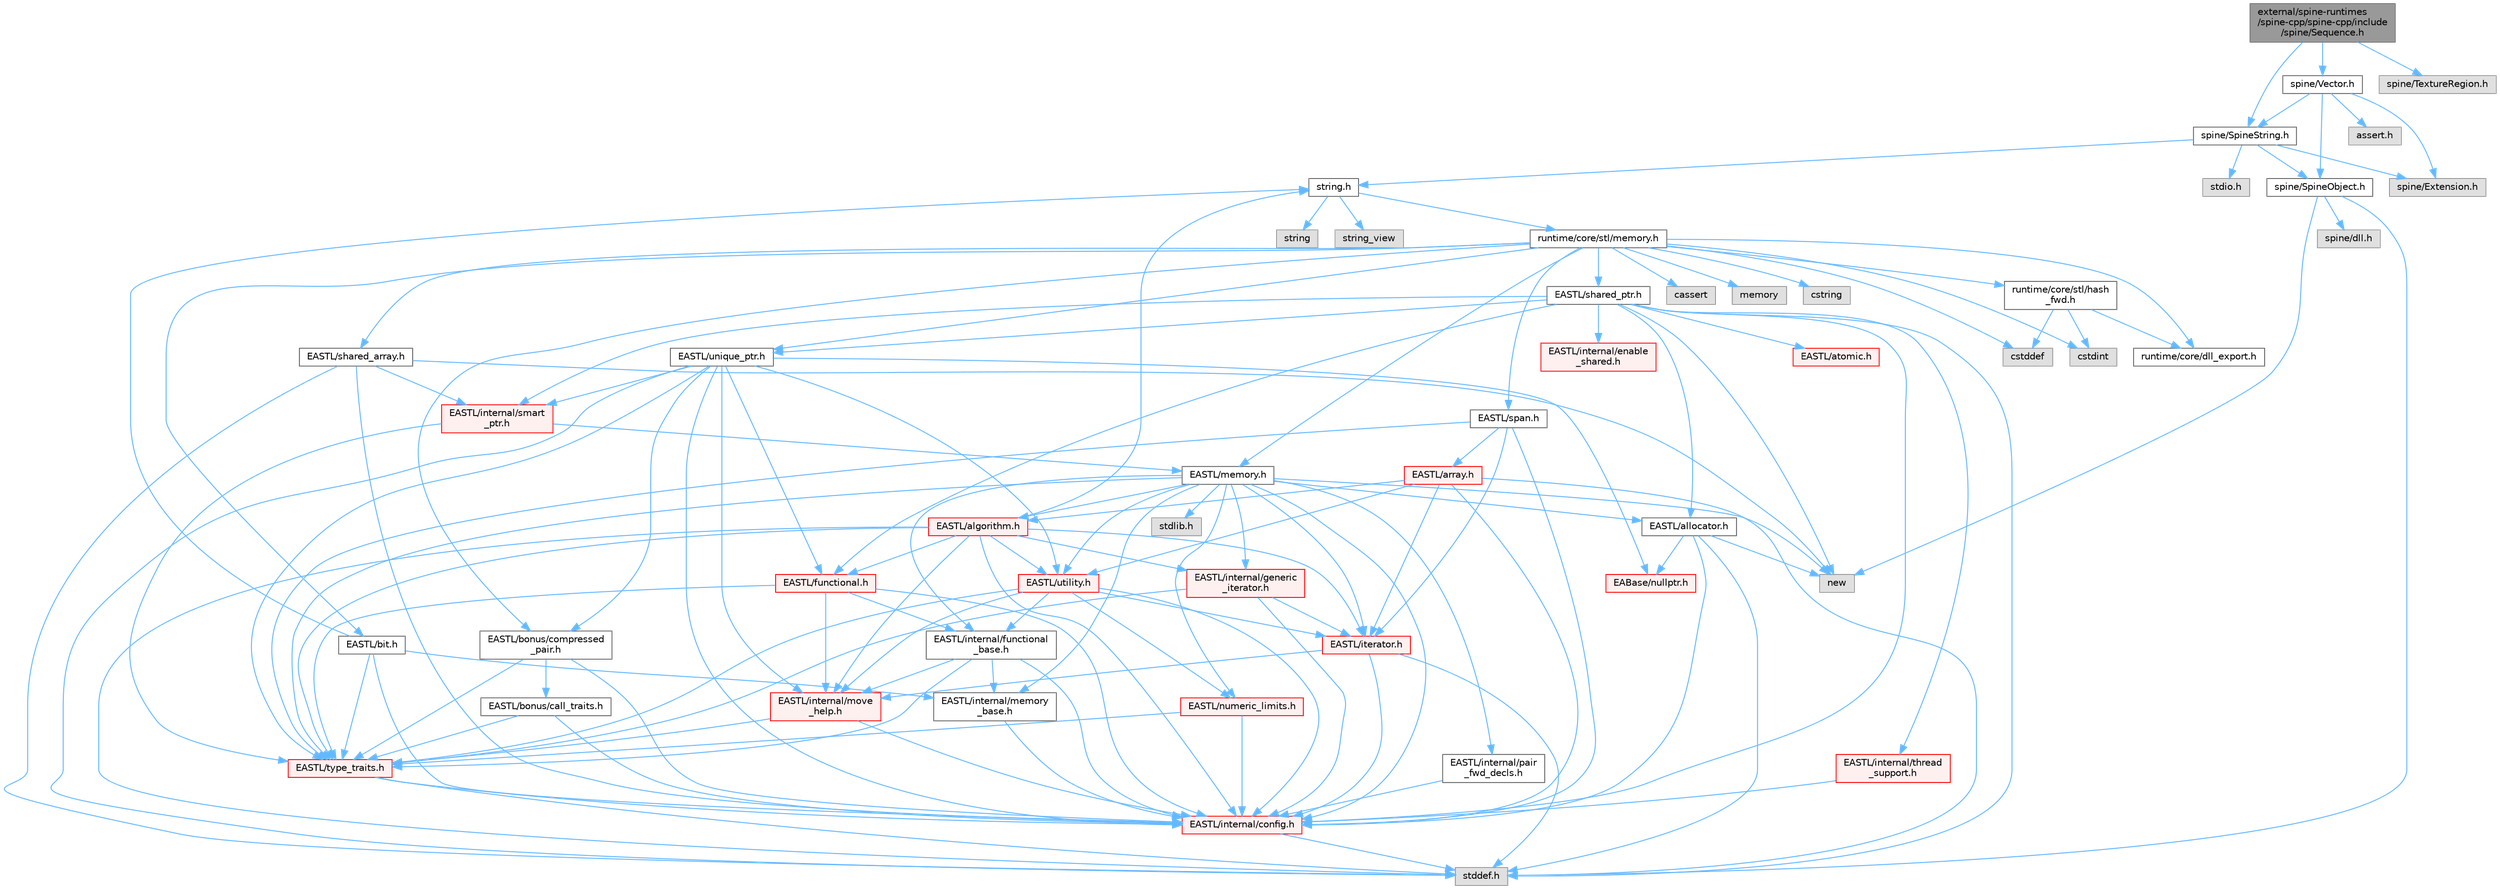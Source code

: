 digraph "external/spine-runtimes/spine-cpp/spine-cpp/include/spine/Sequence.h"
{
 // LATEX_PDF_SIZE
  bgcolor="transparent";
  edge [fontname=Helvetica,fontsize=10,labelfontname=Helvetica,labelfontsize=10];
  node [fontname=Helvetica,fontsize=10,shape=box,height=0.2,width=0.4];
  Node1 [id="Node000001",label="external/spine-runtimes\l/spine-cpp/spine-cpp/include\l/spine/Sequence.h",height=0.2,width=0.4,color="gray40", fillcolor="grey60", style="filled", fontcolor="black",tooltip=" "];
  Node1 -> Node2 [id="edge134_Node000001_Node000002",color="steelblue1",style="solid",tooltip=" "];
  Node2 [id="Node000002",label="spine/Vector.h",height=0.2,width=0.4,color="grey40", fillcolor="white", style="filled",URL="$external_2spine-runtimes_2spine-cpp_2spine-cpp_2include_2spine_2vector_8h.html",tooltip=" "];
  Node2 -> Node3 [id="edge135_Node000002_Node000003",color="steelblue1",style="solid",tooltip=" "];
  Node3 [id="Node000003",label="spine/Extension.h",height=0.2,width=0.4,color="grey60", fillcolor="#E0E0E0", style="filled",tooltip=" "];
  Node2 -> Node4 [id="edge136_Node000002_Node000004",color="steelblue1",style="solid",tooltip=" "];
  Node4 [id="Node000004",label="spine/SpineObject.h",height=0.2,width=0.4,color="grey40", fillcolor="white", style="filled",URL="$_spine_object_8h.html",tooltip=" "];
  Node4 -> Node5 [id="edge137_Node000004_Node000005",color="steelblue1",style="solid",tooltip=" "];
  Node5 [id="Node000005",label="new",height=0.2,width=0.4,color="grey60", fillcolor="#E0E0E0", style="filled",tooltip=" "];
  Node4 -> Node6 [id="edge138_Node000004_Node000006",color="steelblue1",style="solid",tooltip=" "];
  Node6 [id="Node000006",label="stddef.h",height=0.2,width=0.4,color="grey60", fillcolor="#E0E0E0", style="filled",tooltip=" "];
  Node4 -> Node7 [id="edge139_Node000004_Node000007",color="steelblue1",style="solid",tooltip=" "];
  Node7 [id="Node000007",label="spine/dll.h",height=0.2,width=0.4,color="grey60", fillcolor="#E0E0E0", style="filled",tooltip=" "];
  Node2 -> Node8 [id="edge140_Node000002_Node000008",color="steelblue1",style="solid",tooltip=" "];
  Node8 [id="Node000008",label="spine/SpineString.h",height=0.2,width=0.4,color="grey40", fillcolor="white", style="filled",URL="$_spine_string_8h.html",tooltip=" "];
  Node8 -> Node4 [id="edge141_Node000008_Node000004",color="steelblue1",style="solid",tooltip=" "];
  Node8 -> Node3 [id="edge142_Node000008_Node000003",color="steelblue1",style="solid",tooltip=" "];
  Node8 -> Node9 [id="edge143_Node000008_Node000009",color="steelblue1",style="solid",tooltip=" "];
  Node9 [id="Node000009",label="string.h",height=0.2,width=0.4,color="grey40", fillcolor="white", style="filled",URL="$string_8h.html",tooltip=" "];
  Node9 -> Node10 [id="edge144_Node000009_Node000010",color="steelblue1",style="solid",tooltip=" "];
  Node10 [id="Node000010",label="string",height=0.2,width=0.4,color="grey60", fillcolor="#E0E0E0", style="filled",tooltip=" "];
  Node9 -> Node11 [id="edge145_Node000009_Node000011",color="steelblue1",style="solid",tooltip=" "];
  Node11 [id="Node000011",label="string_view",height=0.2,width=0.4,color="grey60", fillcolor="#E0E0E0", style="filled",tooltip=" "];
  Node9 -> Node12 [id="edge146_Node000009_Node000012",color="steelblue1",style="solid",tooltip=" "];
  Node12 [id="Node000012",label="runtime/core/stl/memory.h",height=0.2,width=0.4,color="grey40", fillcolor="white", style="filled",URL="$runtime_2core_2stl_2memory_8h.html",tooltip=" "];
  Node12 -> Node13 [id="edge147_Node000012_Node000013",color="steelblue1",style="solid",tooltip=" "];
  Node13 [id="Node000013",label="cstddef",height=0.2,width=0.4,color="grey60", fillcolor="#E0E0E0", style="filled",tooltip=" "];
  Node12 -> Node14 [id="edge148_Node000012_Node000014",color="steelblue1",style="solid",tooltip=" "];
  Node14 [id="Node000014",label="cstdint",height=0.2,width=0.4,color="grey60", fillcolor="#E0E0E0", style="filled",tooltip=" "];
  Node12 -> Node15 [id="edge149_Node000012_Node000015",color="steelblue1",style="solid",tooltip=" "];
  Node15 [id="Node000015",label="cassert",height=0.2,width=0.4,color="grey60", fillcolor="#E0E0E0", style="filled",tooltip=" "];
  Node12 -> Node16 [id="edge150_Node000012_Node000016",color="steelblue1",style="solid",tooltip=" "];
  Node16 [id="Node000016",label="memory",height=0.2,width=0.4,color="grey60", fillcolor="#E0E0E0", style="filled",tooltip=" "];
  Node12 -> Node17 [id="edge151_Node000012_Node000017",color="steelblue1",style="solid",tooltip=" "];
  Node17 [id="Node000017",label="cstring",height=0.2,width=0.4,color="grey60", fillcolor="#E0E0E0", style="filled",tooltip=" "];
  Node12 -> Node18 [id="edge152_Node000012_Node000018",color="steelblue1",style="solid",tooltip=" "];
  Node18 [id="Node000018",label="EASTL/bit.h",height=0.2,width=0.4,color="grey40", fillcolor="white", style="filled",URL="$bit_8h.html",tooltip=" "];
  Node18 -> Node19 [id="edge153_Node000018_Node000019",color="steelblue1",style="solid",tooltip=" "];
  Node19 [id="Node000019",label="EASTL/internal/config.h",height=0.2,width=0.4,color="red", fillcolor="#FFF0F0", style="filled",URL="$runtime_2_e_a_s_t_l_2include_2_e_a_s_t_l_2internal_2config_8h.html",tooltip=" "];
  Node19 -> Node6 [id="edge154_Node000019_Node000006",color="steelblue1",style="solid",tooltip=" "];
  Node18 -> Node27 [id="edge155_Node000018_Node000027",color="steelblue1",style="solid",tooltip=" "];
  Node27 [id="Node000027",label="EASTL/internal/memory\l_base.h",height=0.2,width=0.4,color="grey40", fillcolor="white", style="filled",URL="$memory__base_8h.html",tooltip=" "];
  Node27 -> Node19 [id="edge156_Node000027_Node000019",color="steelblue1",style="solid",tooltip=" "];
  Node18 -> Node28 [id="edge157_Node000018_Node000028",color="steelblue1",style="solid",tooltip=" "];
  Node28 [id="Node000028",label="EASTL/type_traits.h",height=0.2,width=0.4,color="red", fillcolor="#FFF0F0", style="filled",URL="$_e_a_s_t_l_2include_2_e_a_s_t_l_2type__traits_8h.html",tooltip=" "];
  Node28 -> Node19 [id="edge158_Node000028_Node000019",color="steelblue1",style="solid",tooltip=" "];
  Node28 -> Node6 [id="edge159_Node000028_Node000006",color="steelblue1",style="solid",tooltip=" "];
  Node18 -> Node9 [id="edge160_Node000018_Node000009",color="steelblue1",style="solid",tooltip=" "];
  Node12 -> Node38 [id="edge161_Node000012_Node000038",color="steelblue1",style="solid",tooltip=" "];
  Node38 [id="Node000038",label="EASTL/memory.h",height=0.2,width=0.4,color="grey40", fillcolor="white", style="filled",URL="$runtime_2_e_a_s_t_l_2include_2_e_a_s_t_l_2memory_8h.html",tooltip=" "];
  Node38 -> Node19 [id="edge162_Node000038_Node000019",color="steelblue1",style="solid",tooltip=" "];
  Node38 -> Node27 [id="edge163_Node000038_Node000027",color="steelblue1",style="solid",tooltip=" "];
  Node38 -> Node39 [id="edge164_Node000038_Node000039",color="steelblue1",style="solid",tooltip=" "];
  Node39 [id="Node000039",label="EASTL/internal/generic\l_iterator.h",height=0.2,width=0.4,color="red", fillcolor="#FFF0F0", style="filled",URL="$generic__iterator_8h.html",tooltip=" "];
  Node39 -> Node19 [id="edge165_Node000039_Node000019",color="steelblue1",style="solid",tooltip=" "];
  Node39 -> Node40 [id="edge166_Node000039_Node000040",color="steelblue1",style="solid",tooltip=" "];
  Node40 [id="Node000040",label="EASTL/iterator.h",height=0.2,width=0.4,color="red", fillcolor="#FFF0F0", style="filled",URL="$_e_a_s_t_l_2include_2_e_a_s_t_l_2iterator_8h.html",tooltip=" "];
  Node40 -> Node19 [id="edge167_Node000040_Node000019",color="steelblue1",style="solid",tooltip=" "];
  Node40 -> Node41 [id="edge168_Node000040_Node000041",color="steelblue1",style="solid",tooltip=" "];
  Node41 [id="Node000041",label="EASTL/internal/move\l_help.h",height=0.2,width=0.4,color="red", fillcolor="#FFF0F0", style="filled",URL="$move__help_8h.html",tooltip=" "];
  Node41 -> Node19 [id="edge169_Node000041_Node000019",color="steelblue1",style="solid",tooltip=" "];
  Node41 -> Node28 [id="edge170_Node000041_Node000028",color="steelblue1",style="solid",tooltip=" "];
  Node40 -> Node6 [id="edge171_Node000040_Node000006",color="steelblue1",style="solid",tooltip=" "];
  Node39 -> Node28 [id="edge172_Node000039_Node000028",color="steelblue1",style="solid",tooltip=" "];
  Node38 -> Node43 [id="edge173_Node000038_Node000043",color="steelblue1",style="solid",tooltip=" "];
  Node43 [id="Node000043",label="EASTL/internal/pair\l_fwd_decls.h",height=0.2,width=0.4,color="grey40", fillcolor="white", style="filled",URL="$pair__fwd__decls_8h.html",tooltip=" "];
  Node43 -> Node19 [id="edge174_Node000043_Node000019",color="steelblue1",style="solid",tooltip=" "];
  Node38 -> Node44 [id="edge175_Node000038_Node000044",color="steelblue1",style="solid",tooltip=" "];
  Node44 [id="Node000044",label="EASTL/internal/functional\l_base.h",height=0.2,width=0.4,color="grey40", fillcolor="white", style="filled",URL="$functional__base_8h.html",tooltip=" "];
  Node44 -> Node19 [id="edge176_Node000044_Node000019",color="steelblue1",style="solid",tooltip=" "];
  Node44 -> Node27 [id="edge177_Node000044_Node000027",color="steelblue1",style="solid",tooltip=" "];
  Node44 -> Node41 [id="edge178_Node000044_Node000041",color="steelblue1",style="solid",tooltip=" "];
  Node44 -> Node28 [id="edge179_Node000044_Node000028",color="steelblue1",style="solid",tooltip=" "];
  Node38 -> Node45 [id="edge180_Node000038_Node000045",color="steelblue1",style="solid",tooltip=" "];
  Node45 [id="Node000045",label="EASTL/algorithm.h",height=0.2,width=0.4,color="red", fillcolor="#FFF0F0", style="filled",URL="$_e_a_s_t_l_2include_2_e_a_s_t_l_2algorithm_8h.html",tooltip=" "];
  Node45 -> Node19 [id="edge181_Node000045_Node000019",color="steelblue1",style="solid",tooltip=" "];
  Node45 -> Node28 [id="edge182_Node000045_Node000028",color="steelblue1",style="solid",tooltip=" "];
  Node45 -> Node41 [id="edge183_Node000045_Node000041",color="steelblue1",style="solid",tooltip=" "];
  Node45 -> Node40 [id="edge184_Node000045_Node000040",color="steelblue1",style="solid",tooltip=" "];
  Node45 -> Node48 [id="edge185_Node000045_Node000048",color="steelblue1",style="solid",tooltip=" "];
  Node48 [id="Node000048",label="EASTL/functional.h",height=0.2,width=0.4,color="red", fillcolor="#FFF0F0", style="filled",URL="$_e_a_s_t_l_2include_2_e_a_s_t_l_2functional_8h.html",tooltip=" "];
  Node48 -> Node19 [id="edge186_Node000048_Node000019",color="steelblue1",style="solid",tooltip=" "];
  Node48 -> Node41 [id="edge187_Node000048_Node000041",color="steelblue1",style="solid",tooltip=" "];
  Node48 -> Node28 [id="edge188_Node000048_Node000028",color="steelblue1",style="solid",tooltip=" "];
  Node48 -> Node44 [id="edge189_Node000048_Node000044",color="steelblue1",style="solid",tooltip=" "];
  Node45 -> Node54 [id="edge190_Node000045_Node000054",color="steelblue1",style="solid",tooltip=" "];
  Node54 [id="Node000054",label="EASTL/utility.h",height=0.2,width=0.4,color="red", fillcolor="#FFF0F0", style="filled",URL="$runtime_2_e_a_s_t_l_2include_2_e_a_s_t_l_2utility_8h.html",tooltip=" "];
  Node54 -> Node19 [id="edge191_Node000054_Node000019",color="steelblue1",style="solid",tooltip=" "];
  Node54 -> Node28 [id="edge192_Node000054_Node000028",color="steelblue1",style="solid",tooltip=" "];
  Node54 -> Node40 [id="edge193_Node000054_Node000040",color="steelblue1",style="solid",tooltip=" "];
  Node54 -> Node55 [id="edge194_Node000054_Node000055",color="steelblue1",style="solid",tooltip=" "];
  Node55 [id="Node000055",label="EASTL/numeric_limits.h",height=0.2,width=0.4,color="red", fillcolor="#FFF0F0", style="filled",URL="$numeric__limits_8h.html",tooltip=" "];
  Node55 -> Node19 [id="edge195_Node000055_Node000019",color="steelblue1",style="solid",tooltip=" "];
  Node55 -> Node28 [id="edge196_Node000055_Node000028",color="steelblue1",style="solid",tooltip=" "];
  Node54 -> Node44 [id="edge197_Node000054_Node000044",color="steelblue1",style="solid",tooltip=" "];
  Node54 -> Node41 [id="edge198_Node000054_Node000041",color="steelblue1",style="solid",tooltip=" "];
  Node45 -> Node39 [id="edge199_Node000045_Node000039",color="steelblue1",style="solid",tooltip=" "];
  Node45 -> Node6 [id="edge200_Node000045_Node000006",color="steelblue1",style="solid",tooltip=" "];
  Node45 -> Node9 [id="edge201_Node000045_Node000009",color="steelblue1",style="solid",tooltip=" "];
  Node38 -> Node28 [id="edge202_Node000038_Node000028",color="steelblue1",style="solid",tooltip=" "];
  Node38 -> Node52 [id="edge203_Node000038_Node000052",color="steelblue1",style="solid",tooltip=" "];
  Node52 [id="Node000052",label="EASTL/allocator.h",height=0.2,width=0.4,color="grey40", fillcolor="white", style="filled",URL="$runtime_2_e_a_s_t_l_2include_2_e_a_s_t_l_2allocator_8h.html",tooltip=" "];
  Node52 -> Node19 [id="edge204_Node000052_Node000019",color="steelblue1",style="solid",tooltip=" "];
  Node52 -> Node30 [id="edge205_Node000052_Node000030",color="steelblue1",style="solid",tooltip=" "];
  Node30 [id="Node000030",label="EABase/nullptr.h",height=0.2,width=0.4,color="red", fillcolor="#FFF0F0", style="filled",URL="$nullptr_8h.html",tooltip=" "];
  Node52 -> Node6 [id="edge206_Node000052_Node000006",color="steelblue1",style="solid",tooltip=" "];
  Node52 -> Node5 [id="edge207_Node000052_Node000005",color="steelblue1",style="solid",tooltip=" "];
  Node38 -> Node40 [id="edge208_Node000038_Node000040",color="steelblue1",style="solid",tooltip=" "];
  Node38 -> Node54 [id="edge209_Node000038_Node000054",color="steelblue1",style="solid",tooltip=" "];
  Node38 -> Node55 [id="edge210_Node000038_Node000055",color="steelblue1",style="solid",tooltip=" "];
  Node38 -> Node64 [id="edge211_Node000038_Node000064",color="steelblue1",style="solid",tooltip=" "];
  Node64 [id="Node000064",label="stdlib.h",height=0.2,width=0.4,color="grey60", fillcolor="#E0E0E0", style="filled",tooltip=" "];
  Node38 -> Node5 [id="edge212_Node000038_Node000005",color="steelblue1",style="solid",tooltip=" "];
  Node12 -> Node65 [id="edge213_Node000012_Node000065",color="steelblue1",style="solid",tooltip=" "];
  Node65 [id="Node000065",label="EASTL/shared_array.h",height=0.2,width=0.4,color="grey40", fillcolor="white", style="filled",URL="$shared__array_8h.html",tooltip=" "];
  Node65 -> Node19 [id="edge214_Node000065_Node000019",color="steelblue1",style="solid",tooltip=" "];
  Node65 -> Node66 [id="edge215_Node000065_Node000066",color="steelblue1",style="solid",tooltip=" "];
  Node66 [id="Node000066",label="EASTL/internal/smart\l_ptr.h",height=0.2,width=0.4,color="red", fillcolor="#FFF0F0", style="filled",URL="$smart__ptr_8h.html",tooltip=" "];
  Node66 -> Node38 [id="edge216_Node000066_Node000038",color="steelblue1",style="solid",tooltip=" "];
  Node66 -> Node28 [id="edge217_Node000066_Node000028",color="steelblue1",style="solid",tooltip=" "];
  Node65 -> Node5 [id="edge218_Node000065_Node000005",color="steelblue1",style="solid",tooltip=" "];
  Node65 -> Node6 [id="edge219_Node000065_Node000006",color="steelblue1",style="solid",tooltip=" "];
  Node12 -> Node68 [id="edge220_Node000012_Node000068",color="steelblue1",style="solid",tooltip=" "];
  Node68 [id="Node000068",label="EASTL/unique_ptr.h",height=0.2,width=0.4,color="grey40", fillcolor="white", style="filled",URL="$unique__ptr_8h.html",tooltip=" "];
  Node68 -> Node30 [id="edge221_Node000068_Node000030",color="steelblue1",style="solid",tooltip=" "];
  Node68 -> Node69 [id="edge222_Node000068_Node000069",color="steelblue1",style="solid",tooltip=" "];
  Node69 [id="Node000069",label="EASTL/bonus/compressed\l_pair.h",height=0.2,width=0.4,color="grey40", fillcolor="white", style="filled",URL="$compressed__pair_8h.html",tooltip=" "];
  Node69 -> Node19 [id="edge223_Node000069_Node000019",color="steelblue1",style="solid",tooltip=" "];
  Node69 -> Node28 [id="edge224_Node000069_Node000028",color="steelblue1",style="solid",tooltip=" "];
  Node69 -> Node70 [id="edge225_Node000069_Node000070",color="steelblue1",style="solid",tooltip=" "];
  Node70 [id="Node000070",label="EASTL/bonus/call_traits.h",height=0.2,width=0.4,color="grey40", fillcolor="white", style="filled",URL="$call__traits_8h.html",tooltip=" "];
  Node70 -> Node19 [id="edge226_Node000070_Node000019",color="steelblue1",style="solid",tooltip=" "];
  Node70 -> Node28 [id="edge227_Node000070_Node000028",color="steelblue1",style="solid",tooltip=" "];
  Node68 -> Node48 [id="edge228_Node000068_Node000048",color="steelblue1",style="solid",tooltip=" "];
  Node68 -> Node19 [id="edge229_Node000068_Node000019",color="steelblue1",style="solid",tooltip=" "];
  Node68 -> Node41 [id="edge230_Node000068_Node000041",color="steelblue1",style="solid",tooltip=" "];
  Node68 -> Node66 [id="edge231_Node000068_Node000066",color="steelblue1",style="solid",tooltip=" "];
  Node68 -> Node28 [id="edge232_Node000068_Node000028",color="steelblue1",style="solid",tooltip=" "];
  Node68 -> Node54 [id="edge233_Node000068_Node000054",color="steelblue1",style="solid",tooltip=" "];
  Node68 -> Node6 [id="edge234_Node000068_Node000006",color="steelblue1",style="solid",tooltip=" "];
  Node12 -> Node71 [id="edge235_Node000012_Node000071",color="steelblue1",style="solid",tooltip=" "];
  Node71 [id="Node000071",label="EASTL/shared_ptr.h",height=0.2,width=0.4,color="grey40", fillcolor="white", style="filled",URL="$shared__ptr_8h.html",tooltip=" "];
  Node71 -> Node19 [id="edge236_Node000071_Node000019",color="steelblue1",style="solid",tooltip=" "];
  Node71 -> Node66 [id="edge237_Node000071_Node000066",color="steelblue1",style="solid",tooltip=" "];
  Node71 -> Node72 [id="edge238_Node000071_Node000072",color="steelblue1",style="solid",tooltip=" "];
  Node72 [id="Node000072",label="EASTL/internal/thread\l_support.h",height=0.2,width=0.4,color="red", fillcolor="#FFF0F0", style="filled",URL="$thread__support_8h.html",tooltip=" "];
  Node72 -> Node19 [id="edge239_Node000072_Node000019",color="steelblue1",style="solid",tooltip=" "];
  Node71 -> Node68 [id="edge240_Node000071_Node000068",color="steelblue1",style="solid",tooltip=" "];
  Node71 -> Node48 [id="edge241_Node000071_Node000048",color="steelblue1",style="solid",tooltip=" "];
  Node71 -> Node52 [id="edge242_Node000071_Node000052",color="steelblue1",style="solid",tooltip=" "];
  Node71 -> Node73 [id="edge243_Node000071_Node000073",color="steelblue1",style="solid",tooltip=" "];
  Node73 [id="Node000073",label="EASTL/atomic.h",height=0.2,width=0.4,color="red", fillcolor="#FFF0F0", style="filled",URL="$runtime_2_e_a_s_t_l_2include_2_e_a_s_t_l_2atomic_8h.html",tooltip=" "];
  Node71 -> Node5 [id="edge244_Node000071_Node000005",color="steelblue1",style="solid",tooltip=" "];
  Node71 -> Node6 [id="edge245_Node000071_Node000006",color="steelblue1",style="solid",tooltip=" "];
  Node71 -> Node150 [id="edge246_Node000071_Node000150",color="steelblue1",style="solid",tooltip=" "];
  Node150 [id="Node000150",label="EASTL/internal/enable\l_shared.h",height=0.2,width=0.4,color="red", fillcolor="#FFF0F0", style="filled",URL="$enable__shared_8h.html",tooltip=" "];
  Node12 -> Node151 [id="edge247_Node000012_Node000151",color="steelblue1",style="solid",tooltip=" "];
  Node151 [id="Node000151",label="EASTL/span.h",height=0.2,width=0.4,color="grey40", fillcolor="white", style="filled",URL="$span_8h.html",tooltip=" "];
  Node151 -> Node19 [id="edge248_Node000151_Node000019",color="steelblue1",style="solid",tooltip=" "];
  Node151 -> Node28 [id="edge249_Node000151_Node000028",color="steelblue1",style="solid",tooltip=" "];
  Node151 -> Node40 [id="edge250_Node000151_Node000040",color="steelblue1",style="solid",tooltip=" "];
  Node151 -> Node152 [id="edge251_Node000151_Node000152",color="steelblue1",style="solid",tooltip=" "];
  Node152 [id="Node000152",label="EASTL/array.h",height=0.2,width=0.4,color="red", fillcolor="#FFF0F0", style="filled",URL="$runtime_2_e_a_s_t_l_2include_2_e_a_s_t_l_2array_8h.html",tooltip=" "];
  Node152 -> Node19 [id="edge252_Node000152_Node000019",color="steelblue1",style="solid",tooltip=" "];
  Node152 -> Node40 [id="edge253_Node000152_Node000040",color="steelblue1",style="solid",tooltip=" "];
  Node152 -> Node45 [id="edge254_Node000152_Node000045",color="steelblue1",style="solid",tooltip=" "];
  Node152 -> Node54 [id="edge255_Node000152_Node000054",color="steelblue1",style="solid",tooltip=" "];
  Node152 -> Node6 [id="edge256_Node000152_Node000006",color="steelblue1",style="solid",tooltip=" "];
  Node12 -> Node69 [id="edge257_Node000012_Node000069",color="steelblue1",style="solid",tooltip=" "];
  Node12 -> Node154 [id="edge258_Node000012_Node000154",color="steelblue1",style="solid",tooltip=" "];
  Node154 [id="Node000154",label="runtime/core/dll_export.h",height=0.2,width=0.4,color="grey40", fillcolor="white", style="filled",URL="$dll__export_8h.html",tooltip=" "];
  Node12 -> Node155 [id="edge259_Node000012_Node000155",color="steelblue1",style="solid",tooltip=" "];
  Node155 [id="Node000155",label="runtime/core/stl/hash\l_fwd.h",height=0.2,width=0.4,color="grey40", fillcolor="white", style="filled",URL="$hash__fwd_8h.html",tooltip=" "];
  Node155 -> Node13 [id="edge260_Node000155_Node000013",color="steelblue1",style="solid",tooltip=" "];
  Node155 -> Node14 [id="edge261_Node000155_Node000014",color="steelblue1",style="solid",tooltip=" "];
  Node155 -> Node154 [id="edge262_Node000155_Node000154",color="steelblue1",style="solid",tooltip=" "];
  Node8 -> Node156 [id="edge263_Node000008_Node000156",color="steelblue1",style="solid",tooltip=" "];
  Node156 [id="Node000156",label="stdio.h",height=0.2,width=0.4,color="grey60", fillcolor="#E0E0E0", style="filled",tooltip=" "];
  Node2 -> Node157 [id="edge264_Node000002_Node000157",color="steelblue1",style="solid",tooltip=" "];
  Node157 [id="Node000157",label="assert.h",height=0.2,width=0.4,color="grey60", fillcolor="#E0E0E0", style="filled",tooltip=" "];
  Node1 -> Node8 [id="edge265_Node000001_Node000008",color="steelblue1",style="solid",tooltip=" "];
  Node1 -> Node158 [id="edge266_Node000001_Node000158",color="steelblue1",style="solid",tooltip=" "];
  Node158 [id="Node000158",label="spine/TextureRegion.h",height=0.2,width=0.4,color="grey60", fillcolor="#E0E0E0", style="filled",tooltip=" "];
}
